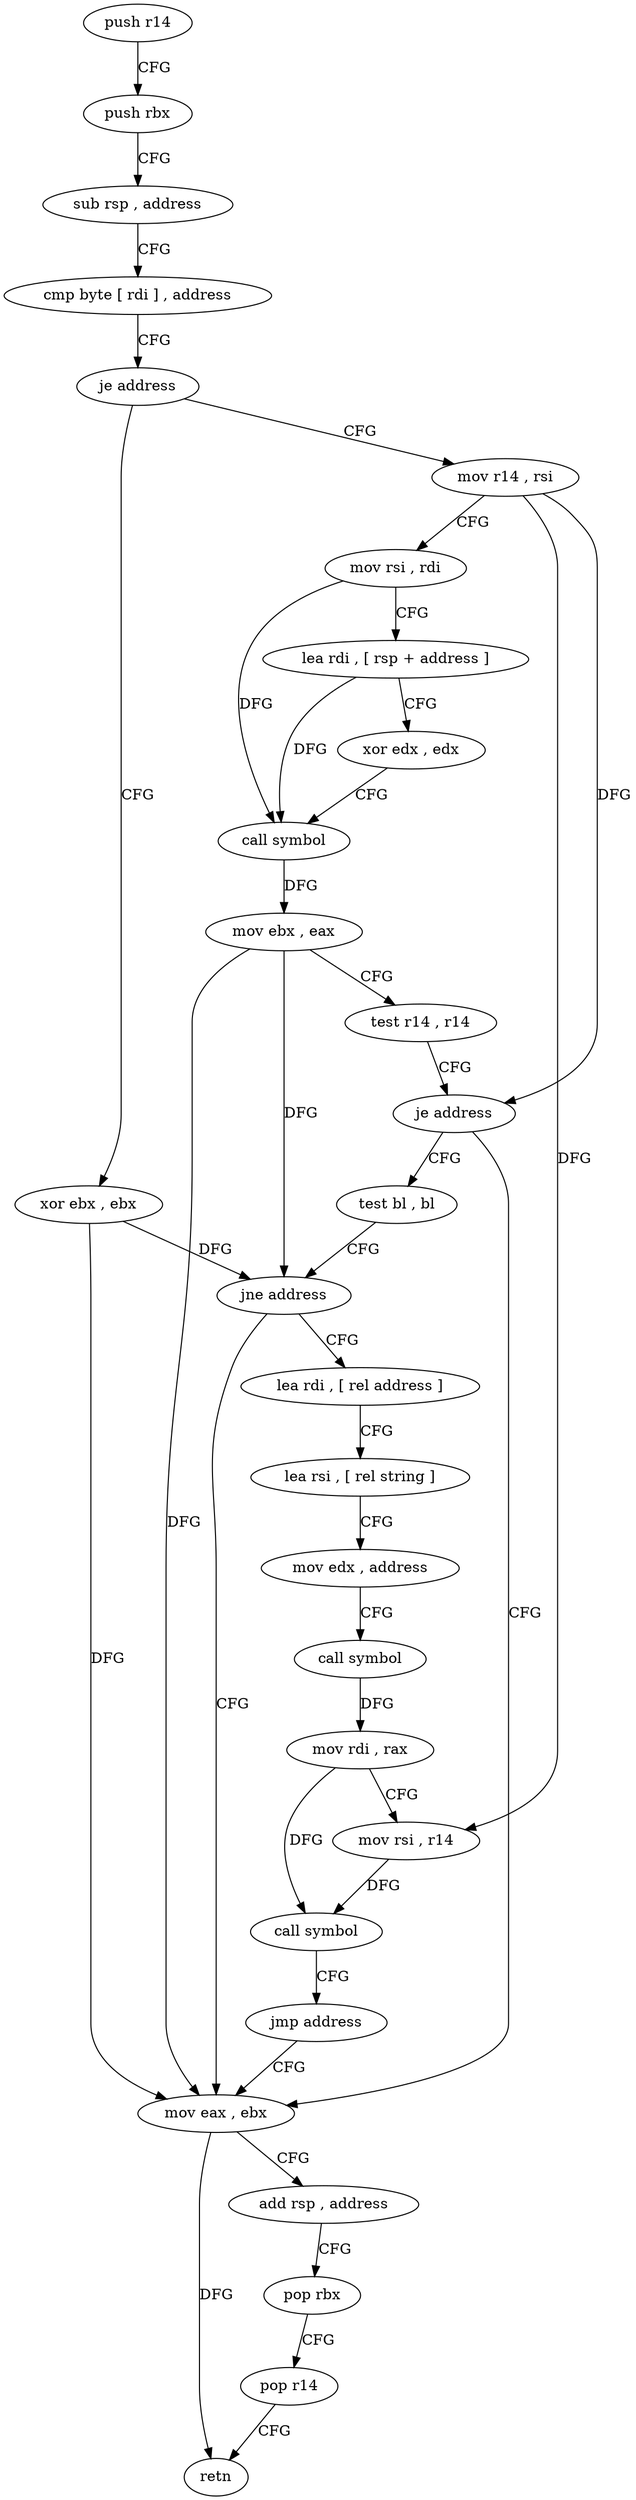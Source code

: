 digraph "func" {
"142208" [label = "push r14" ]
"142210" [label = "push rbx" ]
"142211" [label = "sub rsp , address" ]
"142215" [label = "cmp byte [ rdi ] , address" ]
"142218" [label = "je address" ]
"142286" [label = "xor ebx , ebx" ]
"142220" [label = "mov r14 , rsi" ]
"142288" [label = "mov eax , ebx" ]
"142223" [label = "mov rsi , rdi" ]
"142226" [label = "lea rdi , [ rsp + address ]" ]
"142231" [label = "xor edx , edx" ]
"142233" [label = "call symbol" ]
"142238" [label = "mov ebx , eax" ]
"142240" [label = "test r14 , r14" ]
"142243" [label = "je address" ]
"142245" [label = "test bl , bl" ]
"142290" [label = "add rsp , address" ]
"142294" [label = "pop rbx" ]
"142295" [label = "pop r14" ]
"142297" [label = "retn" ]
"142247" [label = "jne address" ]
"142249" [label = "lea rdi , [ rel address ]" ]
"142256" [label = "lea rsi , [ rel string ]" ]
"142263" [label = "mov edx , address" ]
"142268" [label = "call symbol" ]
"142273" [label = "mov rdi , rax" ]
"142276" [label = "mov rsi , r14" ]
"142279" [label = "call symbol" ]
"142284" [label = "jmp address" ]
"142208" -> "142210" [ label = "CFG" ]
"142210" -> "142211" [ label = "CFG" ]
"142211" -> "142215" [ label = "CFG" ]
"142215" -> "142218" [ label = "CFG" ]
"142218" -> "142286" [ label = "CFG" ]
"142218" -> "142220" [ label = "CFG" ]
"142286" -> "142288" [ label = "DFG" ]
"142286" -> "142247" [ label = "DFG" ]
"142220" -> "142223" [ label = "CFG" ]
"142220" -> "142243" [ label = "DFG" ]
"142220" -> "142276" [ label = "DFG" ]
"142288" -> "142290" [ label = "CFG" ]
"142288" -> "142297" [ label = "DFG" ]
"142223" -> "142226" [ label = "CFG" ]
"142223" -> "142233" [ label = "DFG" ]
"142226" -> "142231" [ label = "CFG" ]
"142226" -> "142233" [ label = "DFG" ]
"142231" -> "142233" [ label = "CFG" ]
"142233" -> "142238" [ label = "DFG" ]
"142238" -> "142240" [ label = "CFG" ]
"142238" -> "142288" [ label = "DFG" ]
"142238" -> "142247" [ label = "DFG" ]
"142240" -> "142243" [ label = "CFG" ]
"142243" -> "142288" [ label = "CFG" ]
"142243" -> "142245" [ label = "CFG" ]
"142245" -> "142247" [ label = "CFG" ]
"142290" -> "142294" [ label = "CFG" ]
"142294" -> "142295" [ label = "CFG" ]
"142295" -> "142297" [ label = "CFG" ]
"142247" -> "142288" [ label = "CFG" ]
"142247" -> "142249" [ label = "CFG" ]
"142249" -> "142256" [ label = "CFG" ]
"142256" -> "142263" [ label = "CFG" ]
"142263" -> "142268" [ label = "CFG" ]
"142268" -> "142273" [ label = "DFG" ]
"142273" -> "142276" [ label = "CFG" ]
"142273" -> "142279" [ label = "DFG" ]
"142276" -> "142279" [ label = "DFG" ]
"142279" -> "142284" [ label = "CFG" ]
"142284" -> "142288" [ label = "CFG" ]
}
